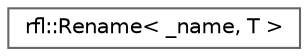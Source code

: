 digraph "类继承关系图"
{
 // LATEX_PDF_SIZE
  bgcolor="transparent";
  edge [fontname=Helvetica,fontsize=10,labelfontname=Helvetica,labelfontsize=10];
  node [fontname=Helvetica,fontsize=10,shape=box,height=0.2,width=0.4];
  rankdir="LR";
  Node0 [id="Node000000",label="rfl::Rename\< _name, T \>",height=0.2,width=0.4,color="grey40", fillcolor="white", style="filled",URL="$structrfl_1_1_rename.html",tooltip=" "];
}
